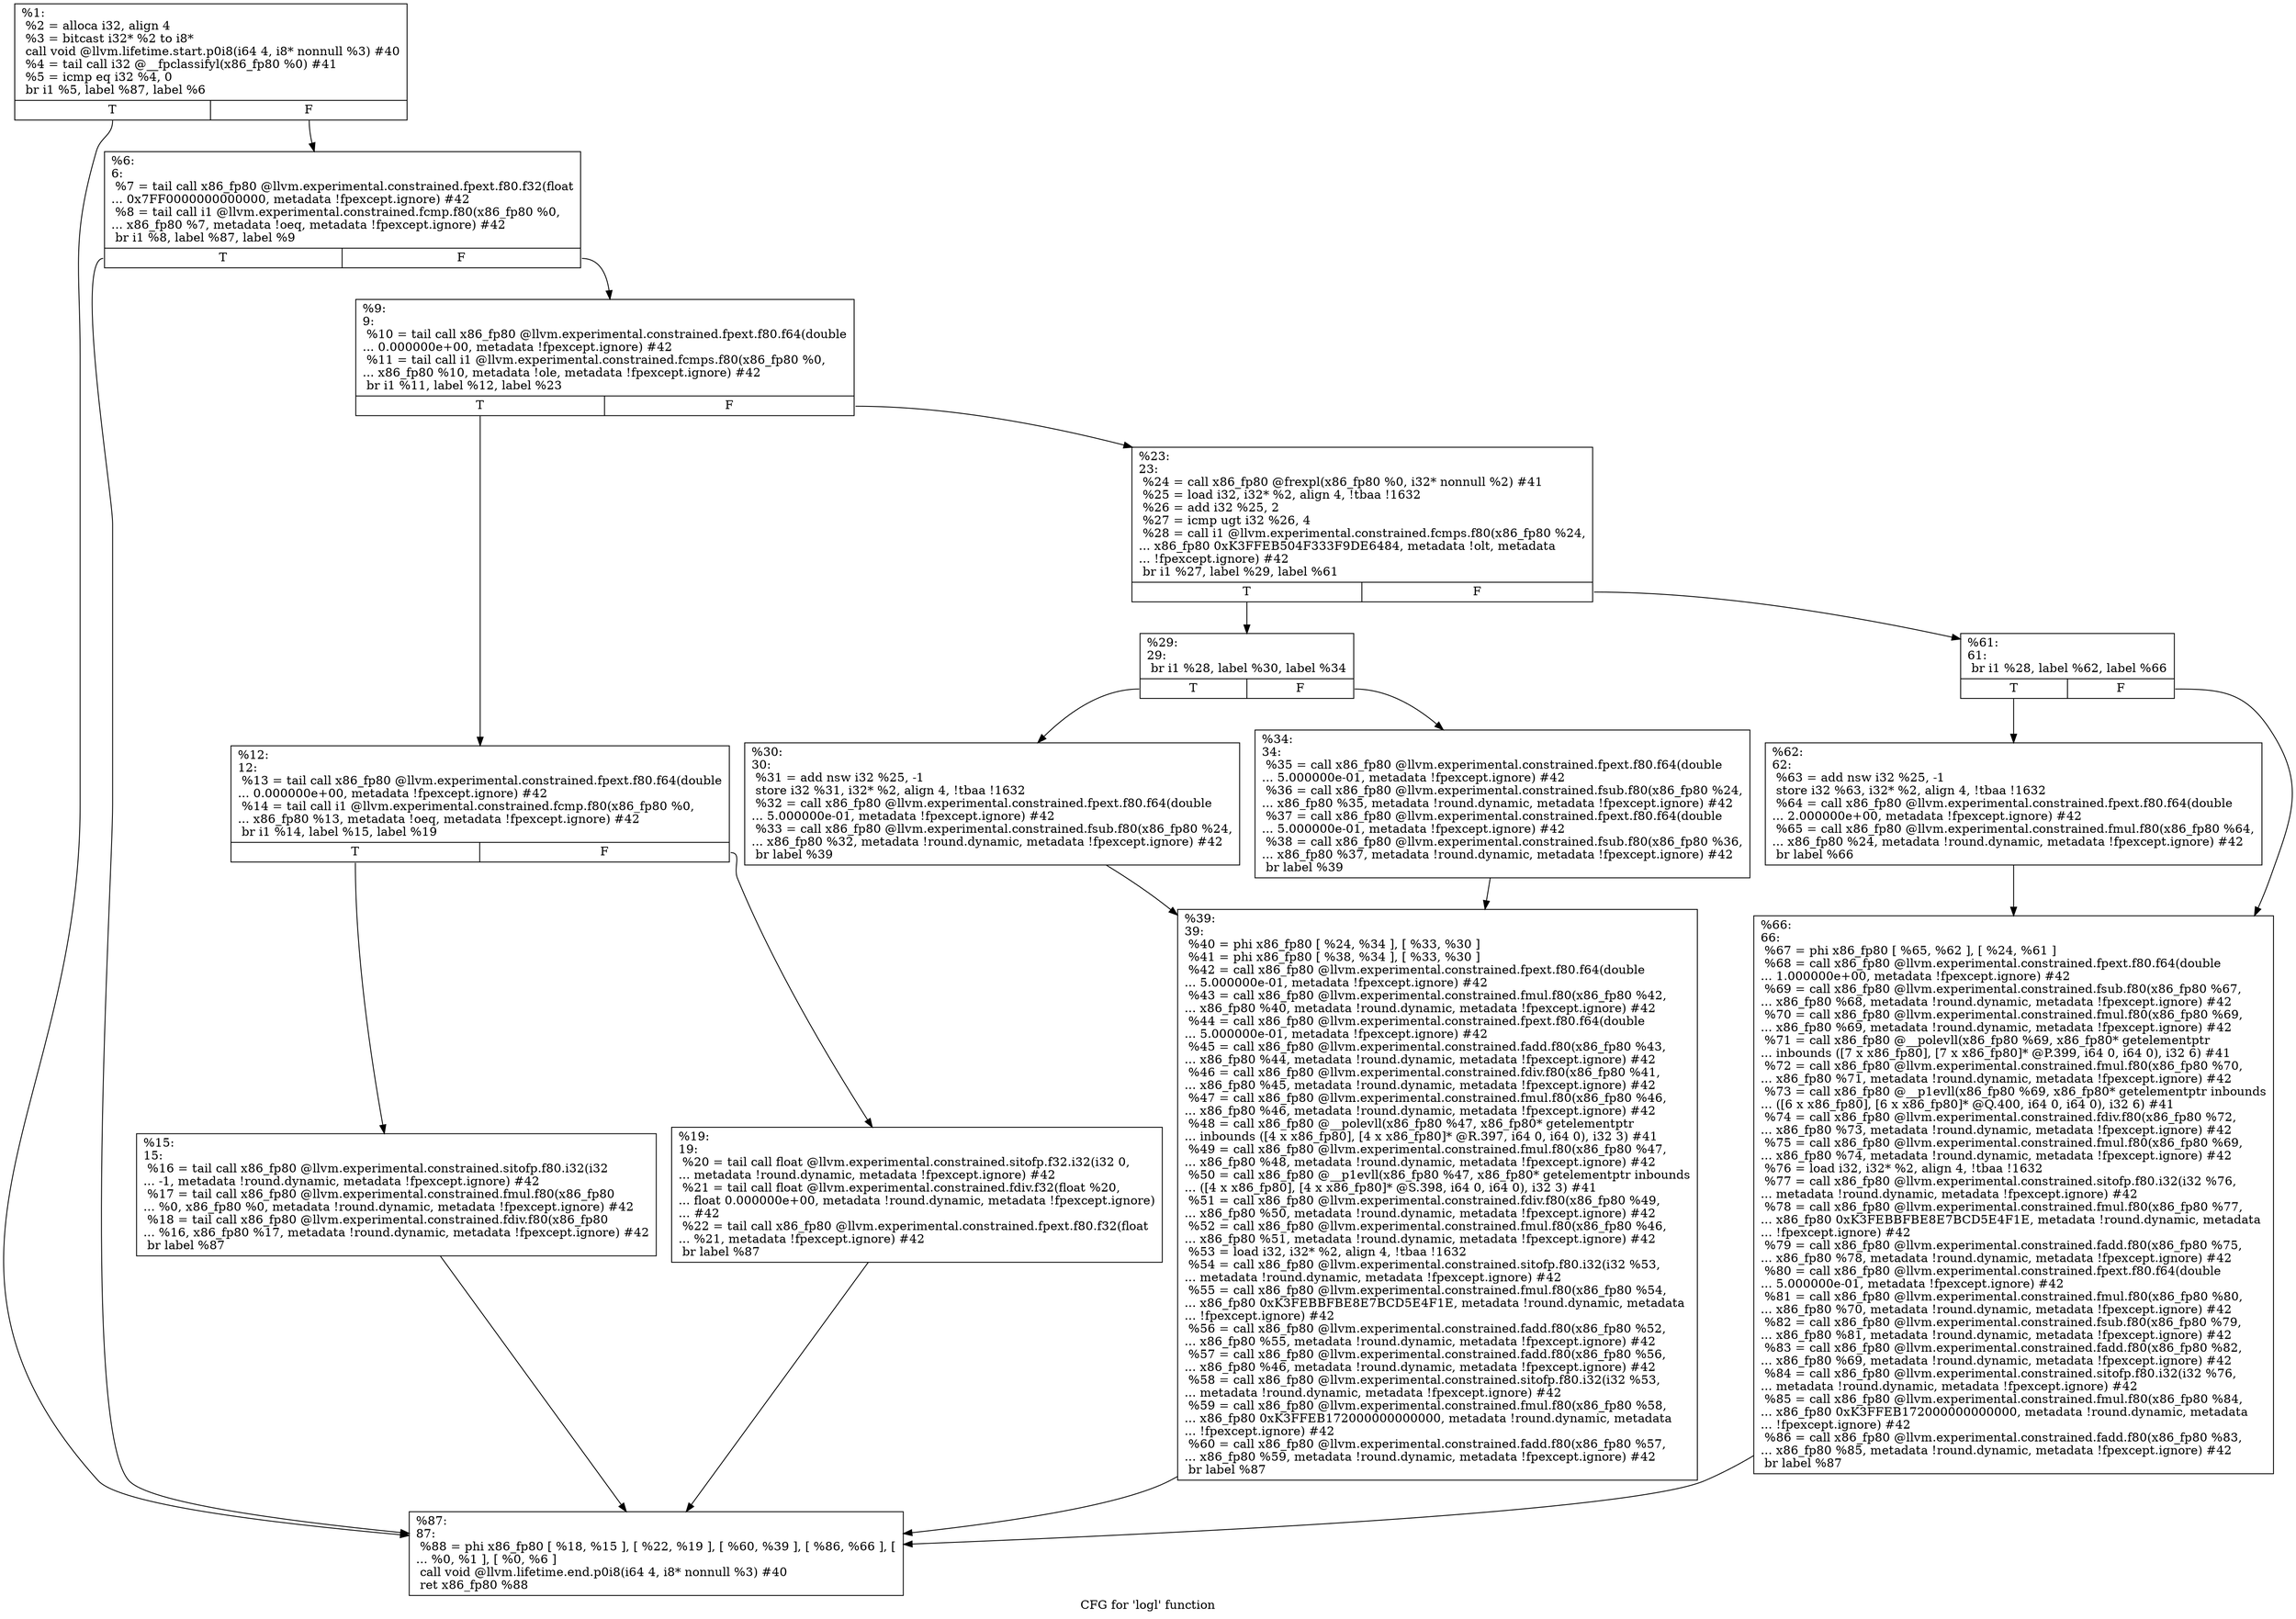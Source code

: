 digraph "CFG for 'logl' function" {
	label="CFG for 'logl' function";

	Node0x16c0f70 [shape=record,label="{%1:\l  %2 = alloca i32, align 4\l  %3 = bitcast i32* %2 to i8*\l  call void @llvm.lifetime.start.p0i8(i64 4, i8* nonnull %3) #40\l  %4 = tail call i32 @__fpclassifyl(x86_fp80 %0) #41\l  %5 = icmp eq i32 %4, 0\l  br i1 %5, label %87, label %6\l|{<s0>T|<s1>F}}"];
	Node0x16c0f70:s0 -> Node0x16c13d0;
	Node0x16c0f70:s1 -> Node0x16c0fc0;
	Node0x16c0fc0 [shape=record,label="{%6:\l6:                                                \l  %7 = tail call x86_fp80 @llvm.experimental.constrained.fpext.f80.f32(float\l... 0x7FF0000000000000, metadata !fpexcept.ignore) #42\l  %8 = tail call i1 @llvm.experimental.constrained.fcmp.f80(x86_fp80 %0,\l... x86_fp80 %7, metadata !oeq, metadata !fpexcept.ignore) #42\l  br i1 %8, label %87, label %9\l|{<s0>T|<s1>F}}"];
	Node0x16c0fc0:s0 -> Node0x16c13d0;
	Node0x16c0fc0:s1 -> Node0x16c1010;
	Node0x16c1010 [shape=record,label="{%9:\l9:                                                \l  %10 = tail call x86_fp80 @llvm.experimental.constrained.fpext.f80.f64(double\l... 0.000000e+00, metadata !fpexcept.ignore) #42\l  %11 = tail call i1 @llvm.experimental.constrained.fcmps.f80(x86_fp80 %0,\l... x86_fp80 %10, metadata !ole, metadata !fpexcept.ignore) #42\l  br i1 %11, label %12, label %23\l|{<s0>T|<s1>F}}"];
	Node0x16c1010:s0 -> Node0x16c1060;
	Node0x16c1010:s1 -> Node0x16c1150;
	Node0x16c1060 [shape=record,label="{%12:\l12:                                               \l  %13 = tail call x86_fp80 @llvm.experimental.constrained.fpext.f80.f64(double\l... 0.000000e+00, metadata !fpexcept.ignore) #42\l  %14 = tail call i1 @llvm.experimental.constrained.fcmp.f80(x86_fp80 %0,\l... x86_fp80 %13, metadata !oeq, metadata !fpexcept.ignore) #42\l  br i1 %14, label %15, label %19\l|{<s0>T|<s1>F}}"];
	Node0x16c1060:s0 -> Node0x16c10b0;
	Node0x16c1060:s1 -> Node0x16c1100;
	Node0x16c10b0 [shape=record,label="{%15:\l15:                                               \l  %16 = tail call x86_fp80 @llvm.experimental.constrained.sitofp.f80.i32(i32\l... -1, metadata !round.dynamic, metadata !fpexcept.ignore) #42\l  %17 = tail call x86_fp80 @llvm.experimental.constrained.fmul.f80(x86_fp80\l... %0, x86_fp80 %0, metadata !round.dynamic, metadata !fpexcept.ignore) #42\l  %18 = tail call x86_fp80 @llvm.experimental.constrained.fdiv.f80(x86_fp80\l... %16, x86_fp80 %17, metadata !round.dynamic, metadata !fpexcept.ignore) #42\l  br label %87\l}"];
	Node0x16c10b0 -> Node0x16c13d0;
	Node0x16c1100 [shape=record,label="{%19:\l19:                                               \l  %20 = tail call float @llvm.experimental.constrained.sitofp.f32.i32(i32 0,\l... metadata !round.dynamic, metadata !fpexcept.ignore) #42\l  %21 = tail call float @llvm.experimental.constrained.fdiv.f32(float %20,\l... float 0.000000e+00, metadata !round.dynamic, metadata !fpexcept.ignore)\l... #42\l  %22 = tail call x86_fp80 @llvm.experimental.constrained.fpext.f80.f32(float\l... %21, metadata !fpexcept.ignore) #42\l  br label %87\l}"];
	Node0x16c1100 -> Node0x16c13d0;
	Node0x16c1150 [shape=record,label="{%23:\l23:                                               \l  %24 = call x86_fp80 @frexpl(x86_fp80 %0, i32* nonnull %2) #41\l  %25 = load i32, i32* %2, align 4, !tbaa !1632\l  %26 = add i32 %25, 2\l  %27 = icmp ugt i32 %26, 4\l  %28 = call i1 @llvm.experimental.constrained.fcmps.f80(x86_fp80 %24,\l... x86_fp80 0xK3FFEB504F333F9DE6484, metadata !olt, metadata\l... !fpexcept.ignore) #42\l  br i1 %27, label %29, label %61\l|{<s0>T|<s1>F}}"];
	Node0x16c1150:s0 -> Node0x16c11a0;
	Node0x16c1150:s1 -> Node0x16c12e0;
	Node0x16c11a0 [shape=record,label="{%29:\l29:                                               \l  br i1 %28, label %30, label %34\l|{<s0>T|<s1>F}}"];
	Node0x16c11a0:s0 -> Node0x16c11f0;
	Node0x16c11a0:s1 -> Node0x16c1240;
	Node0x16c11f0 [shape=record,label="{%30:\l30:                                               \l  %31 = add nsw i32 %25, -1\l  store i32 %31, i32* %2, align 4, !tbaa !1632\l  %32 = call x86_fp80 @llvm.experimental.constrained.fpext.f80.f64(double\l... 5.000000e-01, metadata !fpexcept.ignore) #42\l  %33 = call x86_fp80 @llvm.experimental.constrained.fsub.f80(x86_fp80 %24,\l... x86_fp80 %32, metadata !round.dynamic, metadata !fpexcept.ignore) #42\l  br label %39\l}"];
	Node0x16c11f0 -> Node0x16c1290;
	Node0x16c1240 [shape=record,label="{%34:\l34:                                               \l  %35 = call x86_fp80 @llvm.experimental.constrained.fpext.f80.f64(double\l... 5.000000e-01, metadata !fpexcept.ignore) #42\l  %36 = call x86_fp80 @llvm.experimental.constrained.fsub.f80(x86_fp80 %24,\l... x86_fp80 %35, metadata !round.dynamic, metadata !fpexcept.ignore) #42\l  %37 = call x86_fp80 @llvm.experimental.constrained.fpext.f80.f64(double\l... 5.000000e-01, metadata !fpexcept.ignore) #42\l  %38 = call x86_fp80 @llvm.experimental.constrained.fsub.f80(x86_fp80 %36,\l... x86_fp80 %37, metadata !round.dynamic, metadata !fpexcept.ignore) #42\l  br label %39\l}"];
	Node0x16c1240 -> Node0x16c1290;
	Node0x16c1290 [shape=record,label="{%39:\l39:                                               \l  %40 = phi x86_fp80 [ %24, %34 ], [ %33, %30 ]\l  %41 = phi x86_fp80 [ %38, %34 ], [ %33, %30 ]\l  %42 = call x86_fp80 @llvm.experimental.constrained.fpext.f80.f64(double\l... 5.000000e-01, metadata !fpexcept.ignore) #42\l  %43 = call x86_fp80 @llvm.experimental.constrained.fmul.f80(x86_fp80 %42,\l... x86_fp80 %40, metadata !round.dynamic, metadata !fpexcept.ignore) #42\l  %44 = call x86_fp80 @llvm.experimental.constrained.fpext.f80.f64(double\l... 5.000000e-01, metadata !fpexcept.ignore) #42\l  %45 = call x86_fp80 @llvm.experimental.constrained.fadd.f80(x86_fp80 %43,\l... x86_fp80 %44, metadata !round.dynamic, metadata !fpexcept.ignore) #42\l  %46 = call x86_fp80 @llvm.experimental.constrained.fdiv.f80(x86_fp80 %41,\l... x86_fp80 %45, metadata !round.dynamic, metadata !fpexcept.ignore) #42\l  %47 = call x86_fp80 @llvm.experimental.constrained.fmul.f80(x86_fp80 %46,\l... x86_fp80 %46, metadata !round.dynamic, metadata !fpexcept.ignore) #42\l  %48 = call x86_fp80 @__polevll(x86_fp80 %47, x86_fp80* getelementptr\l... inbounds ([4 x x86_fp80], [4 x x86_fp80]* @R.397, i64 0, i64 0), i32 3) #41\l  %49 = call x86_fp80 @llvm.experimental.constrained.fmul.f80(x86_fp80 %47,\l... x86_fp80 %48, metadata !round.dynamic, metadata !fpexcept.ignore) #42\l  %50 = call x86_fp80 @__p1evll(x86_fp80 %47, x86_fp80* getelementptr inbounds\l... ([4 x x86_fp80], [4 x x86_fp80]* @S.398, i64 0, i64 0), i32 3) #41\l  %51 = call x86_fp80 @llvm.experimental.constrained.fdiv.f80(x86_fp80 %49,\l... x86_fp80 %50, metadata !round.dynamic, metadata !fpexcept.ignore) #42\l  %52 = call x86_fp80 @llvm.experimental.constrained.fmul.f80(x86_fp80 %46,\l... x86_fp80 %51, metadata !round.dynamic, metadata !fpexcept.ignore) #42\l  %53 = load i32, i32* %2, align 4, !tbaa !1632\l  %54 = call x86_fp80 @llvm.experimental.constrained.sitofp.f80.i32(i32 %53,\l... metadata !round.dynamic, metadata !fpexcept.ignore) #42\l  %55 = call x86_fp80 @llvm.experimental.constrained.fmul.f80(x86_fp80 %54,\l... x86_fp80 0xK3FEBBFBE8E7BCD5E4F1E, metadata !round.dynamic, metadata\l... !fpexcept.ignore) #42\l  %56 = call x86_fp80 @llvm.experimental.constrained.fadd.f80(x86_fp80 %52,\l... x86_fp80 %55, metadata !round.dynamic, metadata !fpexcept.ignore) #42\l  %57 = call x86_fp80 @llvm.experimental.constrained.fadd.f80(x86_fp80 %56,\l... x86_fp80 %46, metadata !round.dynamic, metadata !fpexcept.ignore) #42\l  %58 = call x86_fp80 @llvm.experimental.constrained.sitofp.f80.i32(i32 %53,\l... metadata !round.dynamic, metadata !fpexcept.ignore) #42\l  %59 = call x86_fp80 @llvm.experimental.constrained.fmul.f80(x86_fp80 %58,\l... x86_fp80 0xK3FFEB172000000000000, metadata !round.dynamic, metadata\l... !fpexcept.ignore) #42\l  %60 = call x86_fp80 @llvm.experimental.constrained.fadd.f80(x86_fp80 %57,\l... x86_fp80 %59, metadata !round.dynamic, metadata !fpexcept.ignore) #42\l  br label %87\l}"];
	Node0x16c1290 -> Node0x16c13d0;
	Node0x16c12e0 [shape=record,label="{%61:\l61:                                               \l  br i1 %28, label %62, label %66\l|{<s0>T|<s1>F}}"];
	Node0x16c12e0:s0 -> Node0x16c1330;
	Node0x16c12e0:s1 -> Node0x16c1380;
	Node0x16c1330 [shape=record,label="{%62:\l62:                                               \l  %63 = add nsw i32 %25, -1\l  store i32 %63, i32* %2, align 4, !tbaa !1632\l  %64 = call x86_fp80 @llvm.experimental.constrained.fpext.f80.f64(double\l... 2.000000e+00, metadata !fpexcept.ignore) #42\l  %65 = call x86_fp80 @llvm.experimental.constrained.fmul.f80(x86_fp80 %64,\l... x86_fp80 %24, metadata !round.dynamic, metadata !fpexcept.ignore) #42\l  br label %66\l}"];
	Node0x16c1330 -> Node0x16c1380;
	Node0x16c1380 [shape=record,label="{%66:\l66:                                               \l  %67 = phi x86_fp80 [ %65, %62 ], [ %24, %61 ]\l  %68 = call x86_fp80 @llvm.experimental.constrained.fpext.f80.f64(double\l... 1.000000e+00, metadata !fpexcept.ignore) #42\l  %69 = call x86_fp80 @llvm.experimental.constrained.fsub.f80(x86_fp80 %67,\l... x86_fp80 %68, metadata !round.dynamic, metadata !fpexcept.ignore) #42\l  %70 = call x86_fp80 @llvm.experimental.constrained.fmul.f80(x86_fp80 %69,\l... x86_fp80 %69, metadata !round.dynamic, metadata !fpexcept.ignore) #42\l  %71 = call x86_fp80 @__polevll(x86_fp80 %69, x86_fp80* getelementptr\l... inbounds ([7 x x86_fp80], [7 x x86_fp80]* @P.399, i64 0, i64 0), i32 6) #41\l  %72 = call x86_fp80 @llvm.experimental.constrained.fmul.f80(x86_fp80 %70,\l... x86_fp80 %71, metadata !round.dynamic, metadata !fpexcept.ignore) #42\l  %73 = call x86_fp80 @__p1evll(x86_fp80 %69, x86_fp80* getelementptr inbounds\l... ([6 x x86_fp80], [6 x x86_fp80]* @Q.400, i64 0, i64 0), i32 6) #41\l  %74 = call x86_fp80 @llvm.experimental.constrained.fdiv.f80(x86_fp80 %72,\l... x86_fp80 %73, metadata !round.dynamic, metadata !fpexcept.ignore) #42\l  %75 = call x86_fp80 @llvm.experimental.constrained.fmul.f80(x86_fp80 %69,\l... x86_fp80 %74, metadata !round.dynamic, metadata !fpexcept.ignore) #42\l  %76 = load i32, i32* %2, align 4, !tbaa !1632\l  %77 = call x86_fp80 @llvm.experimental.constrained.sitofp.f80.i32(i32 %76,\l... metadata !round.dynamic, metadata !fpexcept.ignore) #42\l  %78 = call x86_fp80 @llvm.experimental.constrained.fmul.f80(x86_fp80 %77,\l... x86_fp80 0xK3FEBBFBE8E7BCD5E4F1E, metadata !round.dynamic, metadata\l... !fpexcept.ignore) #42\l  %79 = call x86_fp80 @llvm.experimental.constrained.fadd.f80(x86_fp80 %75,\l... x86_fp80 %78, metadata !round.dynamic, metadata !fpexcept.ignore) #42\l  %80 = call x86_fp80 @llvm.experimental.constrained.fpext.f80.f64(double\l... 5.000000e-01, metadata !fpexcept.ignore) #42\l  %81 = call x86_fp80 @llvm.experimental.constrained.fmul.f80(x86_fp80 %80,\l... x86_fp80 %70, metadata !round.dynamic, metadata !fpexcept.ignore) #42\l  %82 = call x86_fp80 @llvm.experimental.constrained.fsub.f80(x86_fp80 %79,\l... x86_fp80 %81, metadata !round.dynamic, metadata !fpexcept.ignore) #42\l  %83 = call x86_fp80 @llvm.experimental.constrained.fadd.f80(x86_fp80 %82,\l... x86_fp80 %69, metadata !round.dynamic, metadata !fpexcept.ignore) #42\l  %84 = call x86_fp80 @llvm.experimental.constrained.sitofp.f80.i32(i32 %76,\l... metadata !round.dynamic, metadata !fpexcept.ignore) #42\l  %85 = call x86_fp80 @llvm.experimental.constrained.fmul.f80(x86_fp80 %84,\l... x86_fp80 0xK3FFEB172000000000000, metadata !round.dynamic, metadata\l... !fpexcept.ignore) #42\l  %86 = call x86_fp80 @llvm.experimental.constrained.fadd.f80(x86_fp80 %83,\l... x86_fp80 %85, metadata !round.dynamic, metadata !fpexcept.ignore) #42\l  br label %87\l}"];
	Node0x16c1380 -> Node0x16c13d0;
	Node0x16c13d0 [shape=record,label="{%87:\l87:                                               \l  %88 = phi x86_fp80 [ %18, %15 ], [ %22, %19 ], [ %60, %39 ], [ %86, %66 ], [\l... %0, %1 ], [ %0, %6 ]\l  call void @llvm.lifetime.end.p0i8(i64 4, i8* nonnull %3) #40\l  ret x86_fp80 %88\l}"];
}
